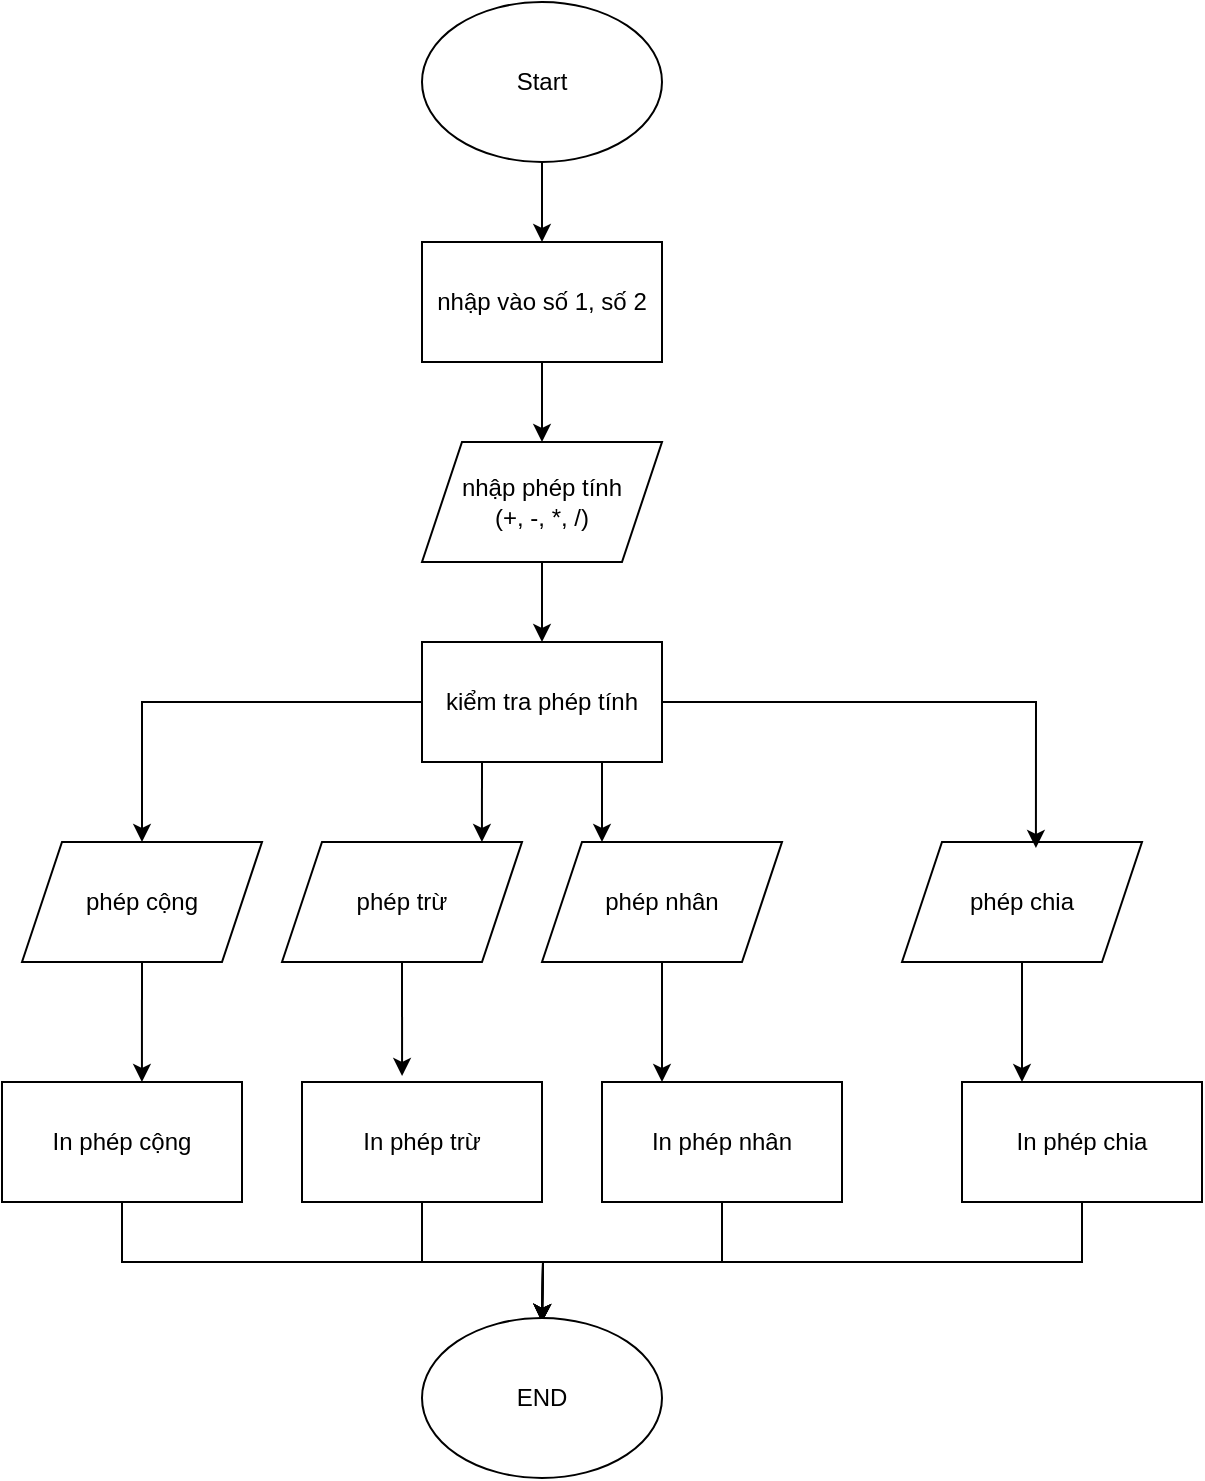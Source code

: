 <mxfile version="24.8.6">
  <diagram id="EIKAbJgHdDgJyAk7H4JV" name="Trang-1">
    <mxGraphModel dx="666" dy="534" grid="0" gridSize="10" guides="1" tooltips="1" connect="1" arrows="1" fold="1" page="0" pageScale="1" pageWidth="827" pageHeight="1169" math="0" shadow="0">
      <root>
        <mxCell id="0" />
        <mxCell id="1" parent="0" />
        <mxCell id="TXLRx18iU_LEVruFWjB1-1" style="edgeStyle=orthogonalEdgeStyle;rounded=0;orthogonalLoop=1;jettySize=auto;html=1;exitX=0.5;exitY=1;exitDx=0;exitDy=0;entryX=0.5;entryY=0;entryDx=0;entryDy=0;" edge="1" parent="1" source="TXLRx18iU_LEVruFWjB1-2" target="TXLRx18iU_LEVruFWjB1-4">
          <mxGeometry relative="1" as="geometry" />
        </mxCell>
        <mxCell id="TXLRx18iU_LEVruFWjB1-2" value="Start" style="ellipse;whiteSpace=wrap;html=1;" vertex="1" parent="1">
          <mxGeometry x="320" y="20" width="120" height="80" as="geometry" />
        </mxCell>
        <mxCell id="TXLRx18iU_LEVruFWjB1-3" style="edgeStyle=orthogonalEdgeStyle;rounded=0;orthogonalLoop=1;jettySize=auto;html=1;exitX=0.5;exitY=1;exitDx=0;exitDy=0;entryX=0.5;entryY=0;entryDx=0;entryDy=0;" edge="1" parent="1" source="TXLRx18iU_LEVruFWjB1-4" target="TXLRx18iU_LEVruFWjB1-6">
          <mxGeometry relative="1" as="geometry" />
        </mxCell>
        <mxCell id="TXLRx18iU_LEVruFWjB1-4" value="nhập vào số 1, số 2" style="rounded=0;whiteSpace=wrap;html=1;" vertex="1" parent="1">
          <mxGeometry x="320" y="140" width="120" height="60" as="geometry" />
        </mxCell>
        <mxCell id="TXLRx18iU_LEVruFWjB1-5" style="edgeStyle=orthogonalEdgeStyle;rounded=0;orthogonalLoop=1;jettySize=auto;html=1;exitX=0.5;exitY=1;exitDx=0;exitDy=0;entryX=0.5;entryY=0;entryDx=0;entryDy=0;" edge="1" parent="1" source="TXLRx18iU_LEVruFWjB1-6" target="TXLRx18iU_LEVruFWjB1-9">
          <mxGeometry relative="1" as="geometry" />
        </mxCell>
        <mxCell id="TXLRx18iU_LEVruFWjB1-6" value="nhập phép tính&lt;div&gt;(+, -, *, /)&lt;/div&gt;" style="shape=parallelogram;perimeter=parallelogramPerimeter;whiteSpace=wrap;html=1;fixedSize=1;" vertex="1" parent="1">
          <mxGeometry x="320" y="240" width="120" height="60" as="geometry" />
        </mxCell>
        <mxCell id="TXLRx18iU_LEVruFWjB1-7" style="edgeStyle=orthogonalEdgeStyle;rounded=0;orthogonalLoop=1;jettySize=auto;html=1;exitX=0;exitY=0.5;exitDx=0;exitDy=0;entryX=0.5;entryY=0;entryDx=0;entryDy=0;" edge="1" parent="1" source="TXLRx18iU_LEVruFWjB1-9" target="TXLRx18iU_LEVruFWjB1-10">
          <mxGeometry relative="1" as="geometry" />
        </mxCell>
        <mxCell id="TXLRx18iU_LEVruFWjB1-8" style="edgeStyle=orthogonalEdgeStyle;rounded=0;orthogonalLoop=1;jettySize=auto;html=1;exitX=0.75;exitY=1;exitDx=0;exitDy=0;entryX=0.25;entryY=0;entryDx=0;entryDy=0;" edge="1" parent="1" source="TXLRx18iU_LEVruFWjB1-9" target="TXLRx18iU_LEVruFWjB1-13">
          <mxGeometry relative="1" as="geometry" />
        </mxCell>
        <mxCell id="TXLRx18iU_LEVruFWjB1-9" value="kiểm tra phép tính" style="rounded=0;whiteSpace=wrap;html=1;" vertex="1" parent="1">
          <mxGeometry x="320" y="340" width="120" height="60" as="geometry" />
        </mxCell>
        <mxCell id="TXLRx18iU_LEVruFWjB1-10" value="phép cộng" style="shape=parallelogram;perimeter=parallelogramPerimeter;whiteSpace=wrap;html=1;fixedSize=1;" vertex="1" parent="1">
          <mxGeometry x="120" y="440" width="120" height="60" as="geometry" />
        </mxCell>
        <mxCell id="TXLRx18iU_LEVruFWjB1-11" value="phép trừ" style="shape=parallelogram;perimeter=parallelogramPerimeter;whiteSpace=wrap;html=1;fixedSize=1;" vertex="1" parent="1">
          <mxGeometry x="250" y="440" width="120" height="60" as="geometry" />
        </mxCell>
        <mxCell id="TXLRx18iU_LEVruFWjB1-12" style="edgeStyle=orthogonalEdgeStyle;rounded=0;orthogonalLoop=1;jettySize=auto;html=1;exitX=0.5;exitY=1;exitDx=0;exitDy=0;entryX=0.25;entryY=0;entryDx=0;entryDy=0;" edge="1" parent="1" source="TXLRx18iU_LEVruFWjB1-13" target="TXLRx18iU_LEVruFWjB1-23">
          <mxGeometry relative="1" as="geometry" />
        </mxCell>
        <mxCell id="TXLRx18iU_LEVruFWjB1-13" value="phép nhân" style="shape=parallelogram;perimeter=parallelogramPerimeter;whiteSpace=wrap;html=1;fixedSize=1;" vertex="1" parent="1">
          <mxGeometry x="380" y="440" width="120" height="60" as="geometry" />
        </mxCell>
        <mxCell id="TXLRx18iU_LEVruFWjB1-14" style="edgeStyle=orthogonalEdgeStyle;rounded=0;orthogonalLoop=1;jettySize=auto;html=1;exitX=0.5;exitY=1;exitDx=0;exitDy=0;entryX=0.25;entryY=0;entryDx=0;entryDy=0;" edge="1" parent="1" source="TXLRx18iU_LEVruFWjB1-15" target="TXLRx18iU_LEVruFWjB1-25">
          <mxGeometry relative="1" as="geometry" />
        </mxCell>
        <mxCell id="TXLRx18iU_LEVruFWjB1-15" value="phép chia" style="shape=parallelogram;perimeter=parallelogramPerimeter;whiteSpace=wrap;html=1;fixedSize=1;" vertex="1" parent="1">
          <mxGeometry x="560" y="440" width="120" height="60" as="geometry" />
        </mxCell>
        <mxCell id="TXLRx18iU_LEVruFWjB1-16" style="edgeStyle=orthogonalEdgeStyle;rounded=0;orthogonalLoop=1;jettySize=auto;html=1;exitX=1;exitY=0.5;exitDx=0;exitDy=0;entryX=0.558;entryY=0.05;entryDx=0;entryDy=0;entryPerimeter=0;" edge="1" parent="1" source="TXLRx18iU_LEVruFWjB1-9" target="TXLRx18iU_LEVruFWjB1-15">
          <mxGeometry relative="1" as="geometry" />
        </mxCell>
        <mxCell id="TXLRx18iU_LEVruFWjB1-17" style="edgeStyle=orthogonalEdgeStyle;rounded=0;orthogonalLoop=1;jettySize=auto;html=1;exitX=0.25;exitY=1;exitDx=0;exitDy=0;entryX=0.833;entryY=0;entryDx=0;entryDy=0;entryPerimeter=0;" edge="1" parent="1" source="TXLRx18iU_LEVruFWjB1-9" target="TXLRx18iU_LEVruFWjB1-11">
          <mxGeometry relative="1" as="geometry" />
        </mxCell>
        <mxCell id="TXLRx18iU_LEVruFWjB1-18" style="edgeStyle=orthogonalEdgeStyle;rounded=0;orthogonalLoop=1;jettySize=auto;html=1;exitX=0.5;exitY=1;exitDx=0;exitDy=0;" edge="1" parent="1" source="TXLRx18iU_LEVruFWjB1-19">
          <mxGeometry relative="1" as="geometry">
            <mxPoint x="380" y="680" as="targetPoint" />
          </mxGeometry>
        </mxCell>
        <mxCell id="TXLRx18iU_LEVruFWjB1-19" value="In phép cộng" style="rounded=0;whiteSpace=wrap;html=1;" vertex="1" parent="1">
          <mxGeometry x="110" y="560" width="120" height="60" as="geometry" />
        </mxCell>
        <mxCell id="TXLRx18iU_LEVruFWjB1-20" style="edgeStyle=orthogonalEdgeStyle;rounded=0;orthogonalLoop=1;jettySize=auto;html=1;exitX=0.5;exitY=1;exitDx=0;exitDy=0;entryX=0.5;entryY=0;entryDx=0;entryDy=0;" edge="1" parent="1" source="TXLRx18iU_LEVruFWjB1-21">
          <mxGeometry relative="1" as="geometry">
            <mxPoint x="380" y="680" as="targetPoint" />
          </mxGeometry>
        </mxCell>
        <mxCell id="TXLRx18iU_LEVruFWjB1-21" value="In phép trừ" style="rounded=0;whiteSpace=wrap;html=1;" vertex="1" parent="1">
          <mxGeometry x="260" y="560" width="120" height="60" as="geometry" />
        </mxCell>
        <mxCell id="TXLRx18iU_LEVruFWjB1-22" style="edgeStyle=orthogonalEdgeStyle;rounded=0;orthogonalLoop=1;jettySize=auto;html=1;exitX=0.5;exitY=1;exitDx=0;exitDy=0;" edge="1" parent="1" source="TXLRx18iU_LEVruFWjB1-23">
          <mxGeometry relative="1" as="geometry">
            <mxPoint x="380" y="680" as="targetPoint" />
          </mxGeometry>
        </mxCell>
        <mxCell id="TXLRx18iU_LEVruFWjB1-23" value="In phép nhân" style="rounded=0;whiteSpace=wrap;html=1;" vertex="1" parent="1">
          <mxGeometry x="410" y="560" width="120" height="60" as="geometry" />
        </mxCell>
        <mxCell id="TXLRx18iU_LEVruFWjB1-24" style="edgeStyle=orthogonalEdgeStyle;rounded=0;orthogonalLoop=1;jettySize=auto;html=1;exitX=0.5;exitY=1;exitDx=0;exitDy=0;" edge="1" parent="1" source="TXLRx18iU_LEVruFWjB1-25">
          <mxGeometry relative="1" as="geometry">
            <mxPoint x="380" y="680" as="targetPoint" />
          </mxGeometry>
        </mxCell>
        <mxCell id="TXLRx18iU_LEVruFWjB1-25" value="In phép chia" style="rounded=0;whiteSpace=wrap;html=1;" vertex="1" parent="1">
          <mxGeometry x="590" y="560" width="120" height="60" as="geometry" />
        </mxCell>
        <mxCell id="TXLRx18iU_LEVruFWjB1-26" style="edgeStyle=orthogonalEdgeStyle;rounded=0;orthogonalLoop=1;jettySize=auto;html=1;exitX=0.5;exitY=1;exitDx=0;exitDy=0;entryX=0.583;entryY=0;entryDx=0;entryDy=0;entryPerimeter=0;" edge="1" parent="1" source="TXLRx18iU_LEVruFWjB1-10" target="TXLRx18iU_LEVruFWjB1-19">
          <mxGeometry relative="1" as="geometry" />
        </mxCell>
        <mxCell id="TXLRx18iU_LEVruFWjB1-27" style="edgeStyle=orthogonalEdgeStyle;rounded=0;orthogonalLoop=1;jettySize=auto;html=1;exitX=0.5;exitY=1;exitDx=0;exitDy=0;entryX=0.417;entryY=-0.05;entryDx=0;entryDy=0;entryPerimeter=0;" edge="1" parent="1" source="TXLRx18iU_LEVruFWjB1-11" target="TXLRx18iU_LEVruFWjB1-21">
          <mxGeometry relative="1" as="geometry" />
        </mxCell>
        <mxCell id="TXLRx18iU_LEVruFWjB1-29" value="END" style="ellipse;whiteSpace=wrap;html=1;" vertex="1" parent="1">
          <mxGeometry x="320" y="678" width="120" height="80" as="geometry" />
        </mxCell>
      </root>
    </mxGraphModel>
  </diagram>
</mxfile>
